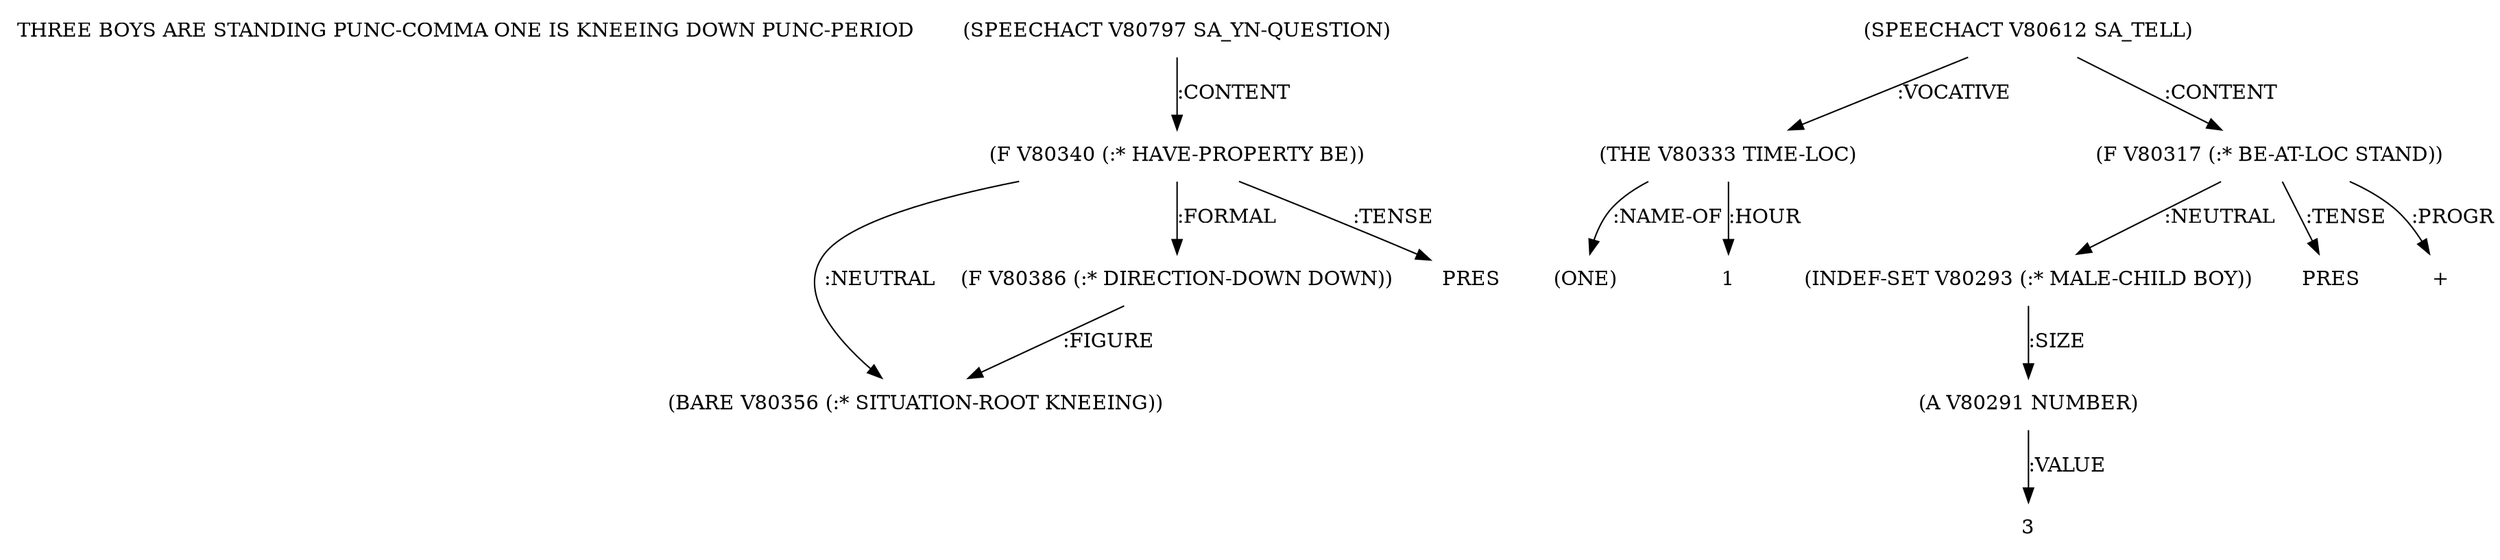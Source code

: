 digraph Terms {
  node [shape=none]
  "THREE BOYS ARE STANDING PUNC-COMMA ONE IS KNEEING DOWN PUNC-PERIOD"
  "V80797" [label="(SPEECHACT V80797 SA_YN-QUESTION)"]
  "V80797" -> "V80340" [label=":CONTENT"]
  "V80340" [label="(F V80340 (:* HAVE-PROPERTY BE))"]
  "V80340" -> "V80356" [label=":NEUTRAL"]
  "V80340" -> "V80386" [label=":FORMAL"]
  "V80340" -> "NT87308" [label=":TENSE"]
  "NT87308" [label="PRES"]
  "V80356" [label="(BARE V80356 (:* SITUATION-ROOT KNEEING))"]
  "V80386" [label="(F V80386 (:* DIRECTION-DOWN DOWN))"]
  "V80386" -> "V80356" [label=":FIGURE"]
  "V80612" [label="(SPEECHACT V80612 SA_TELL)"]
  "V80612" -> "V80333" [label=":VOCATIVE"]
  "V80612" -> "V80317" [label=":CONTENT"]
  "V80317" [label="(F V80317 (:* BE-AT-LOC STAND))"]
  "V80317" -> "V80293" [label=":NEUTRAL"]
  "V80317" -> "NT87309" [label=":TENSE"]
  "NT87309" [label="PRES"]
  "V80317" -> "NT87310" [label=":PROGR"]
  "NT87310" [label="+"]
  "V80293" [label="(INDEF-SET V80293 (:* MALE-CHILD BOY))"]
  "V80293" -> "V80291" [label=":SIZE"]
  "V80291" [label="(A V80291 NUMBER)"]
  "V80291" -> "NT87311" [label=":VALUE"]
  "NT87311" [label="3"]
  "V80333" [label="(THE V80333 TIME-LOC)"]
  "V80333" -> "NT87312" [label=":NAME-OF"]
  "NT87312" [label="(ONE)"]
  "V80333" -> "NT87313" [label=":HOUR"]
  "NT87313" [label="1"]
}
